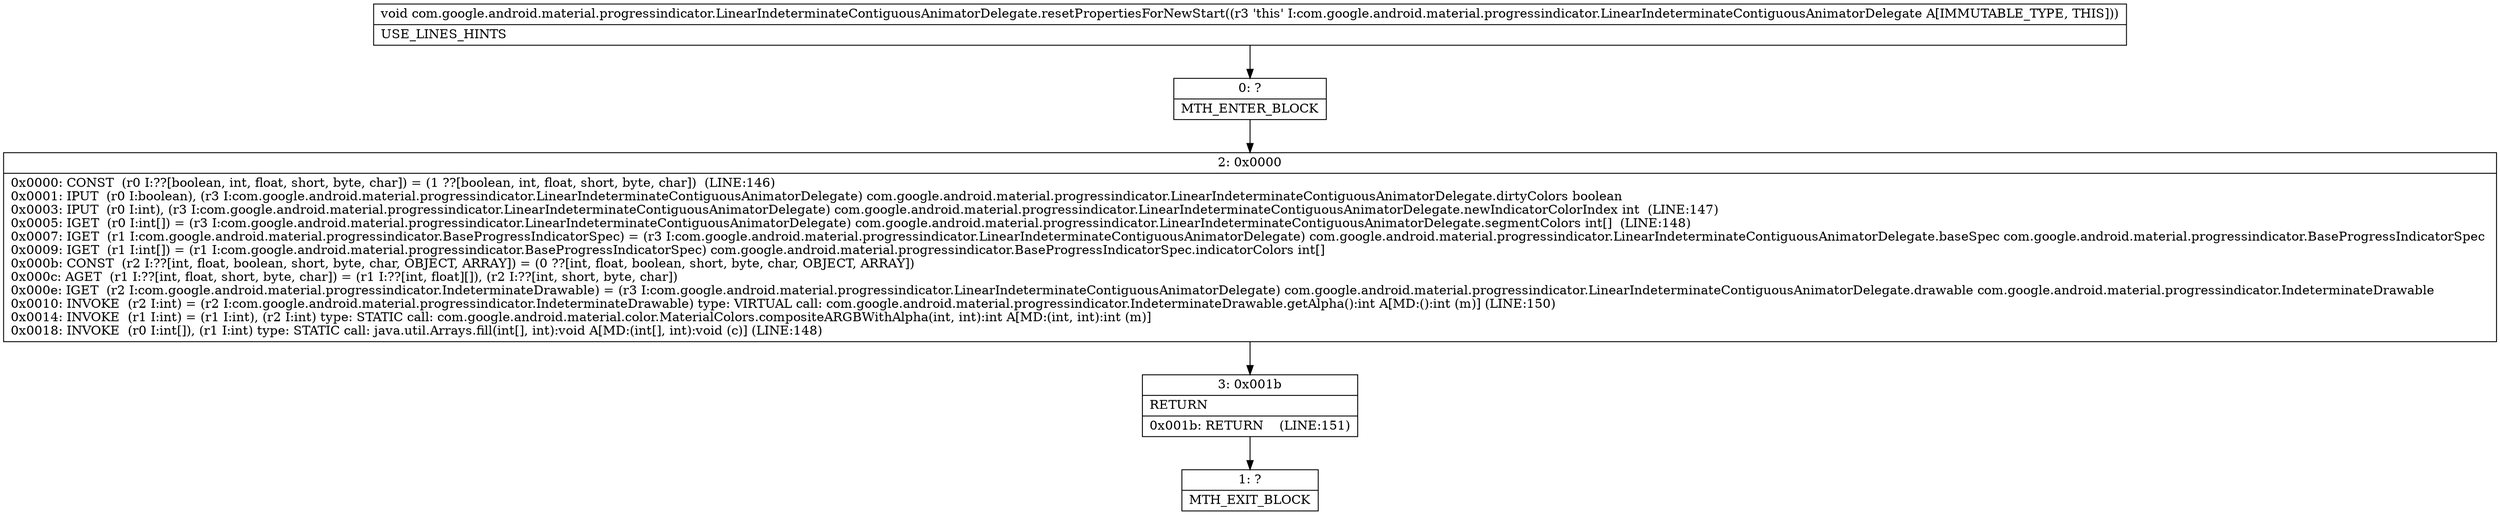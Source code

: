 digraph "CFG forcom.google.android.material.progressindicator.LinearIndeterminateContiguousAnimatorDelegate.resetPropertiesForNewStart()V" {
Node_0 [shape=record,label="{0\:\ ?|MTH_ENTER_BLOCK\l}"];
Node_2 [shape=record,label="{2\:\ 0x0000|0x0000: CONST  (r0 I:??[boolean, int, float, short, byte, char]) = (1 ??[boolean, int, float, short, byte, char])  (LINE:146)\l0x0001: IPUT  (r0 I:boolean), (r3 I:com.google.android.material.progressindicator.LinearIndeterminateContiguousAnimatorDelegate) com.google.android.material.progressindicator.LinearIndeterminateContiguousAnimatorDelegate.dirtyColors boolean \l0x0003: IPUT  (r0 I:int), (r3 I:com.google.android.material.progressindicator.LinearIndeterminateContiguousAnimatorDelegate) com.google.android.material.progressindicator.LinearIndeterminateContiguousAnimatorDelegate.newIndicatorColorIndex int  (LINE:147)\l0x0005: IGET  (r0 I:int[]) = (r3 I:com.google.android.material.progressindicator.LinearIndeterminateContiguousAnimatorDelegate) com.google.android.material.progressindicator.LinearIndeterminateContiguousAnimatorDelegate.segmentColors int[]  (LINE:148)\l0x0007: IGET  (r1 I:com.google.android.material.progressindicator.BaseProgressIndicatorSpec) = (r3 I:com.google.android.material.progressindicator.LinearIndeterminateContiguousAnimatorDelegate) com.google.android.material.progressindicator.LinearIndeterminateContiguousAnimatorDelegate.baseSpec com.google.android.material.progressindicator.BaseProgressIndicatorSpec \l0x0009: IGET  (r1 I:int[]) = (r1 I:com.google.android.material.progressindicator.BaseProgressIndicatorSpec) com.google.android.material.progressindicator.BaseProgressIndicatorSpec.indicatorColors int[] \l0x000b: CONST  (r2 I:??[int, float, boolean, short, byte, char, OBJECT, ARRAY]) = (0 ??[int, float, boolean, short, byte, char, OBJECT, ARRAY]) \l0x000c: AGET  (r1 I:??[int, float, short, byte, char]) = (r1 I:??[int, float][]), (r2 I:??[int, short, byte, char]) \l0x000e: IGET  (r2 I:com.google.android.material.progressindicator.IndeterminateDrawable) = (r3 I:com.google.android.material.progressindicator.LinearIndeterminateContiguousAnimatorDelegate) com.google.android.material.progressindicator.LinearIndeterminateContiguousAnimatorDelegate.drawable com.google.android.material.progressindicator.IndeterminateDrawable \l0x0010: INVOKE  (r2 I:int) = (r2 I:com.google.android.material.progressindicator.IndeterminateDrawable) type: VIRTUAL call: com.google.android.material.progressindicator.IndeterminateDrawable.getAlpha():int A[MD:():int (m)] (LINE:150)\l0x0014: INVOKE  (r1 I:int) = (r1 I:int), (r2 I:int) type: STATIC call: com.google.android.material.color.MaterialColors.compositeARGBWithAlpha(int, int):int A[MD:(int, int):int (m)]\l0x0018: INVOKE  (r0 I:int[]), (r1 I:int) type: STATIC call: java.util.Arrays.fill(int[], int):void A[MD:(int[], int):void (c)] (LINE:148)\l}"];
Node_3 [shape=record,label="{3\:\ 0x001b|RETURN\l|0x001b: RETURN    (LINE:151)\l}"];
Node_1 [shape=record,label="{1\:\ ?|MTH_EXIT_BLOCK\l}"];
MethodNode[shape=record,label="{void com.google.android.material.progressindicator.LinearIndeterminateContiguousAnimatorDelegate.resetPropertiesForNewStart((r3 'this' I:com.google.android.material.progressindicator.LinearIndeterminateContiguousAnimatorDelegate A[IMMUTABLE_TYPE, THIS]))  | USE_LINES_HINTS\l}"];
MethodNode -> Node_0;Node_0 -> Node_2;
Node_2 -> Node_3;
Node_3 -> Node_1;
}

